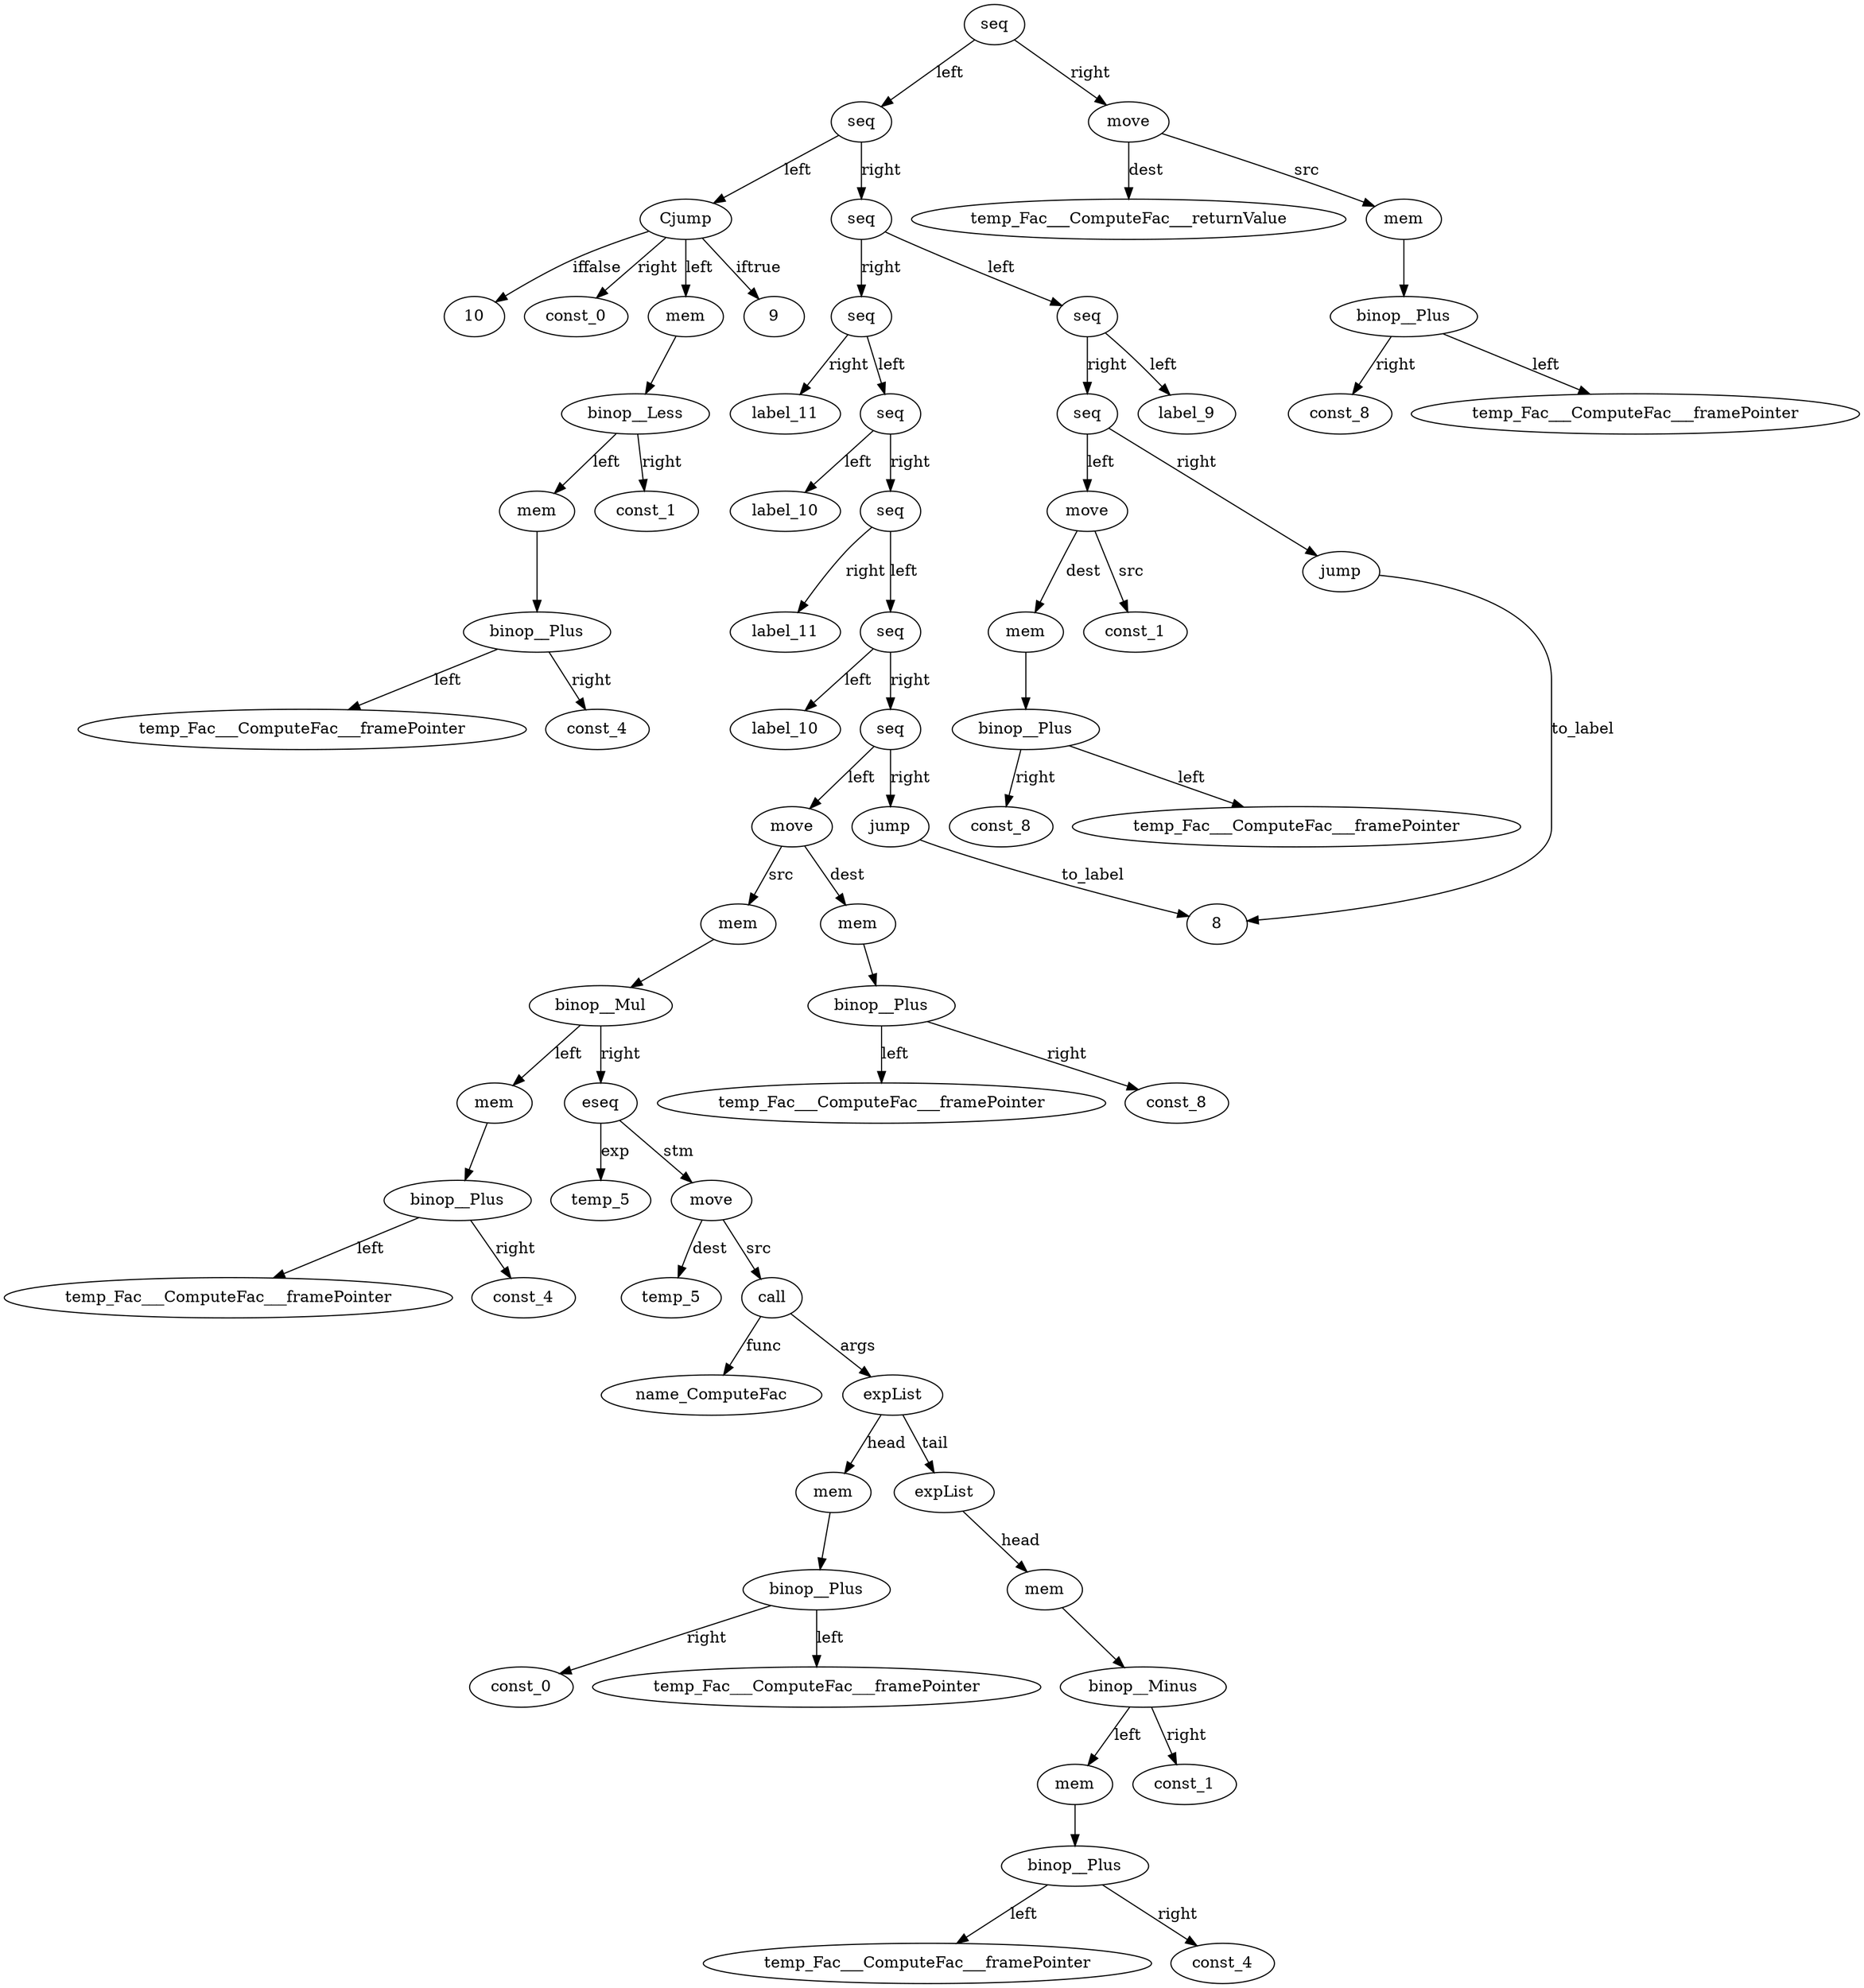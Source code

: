 digraph {
const_0__id_0 [ label="const_0" ]; 
temp_Fac___ComputeFac___framePointer__id_1 [ label="temp_Fac___ComputeFac___framePointer" ]; 
const_4__id_2 [ label="const_4" ]; 
binop__Plus__id_3 [ label="binop__Plus" ]; 
binop__Plus__id_3 -> const_4__id_2 [ label="right"] ; 
binop__Plus__id_3 -> temp_Fac___ComputeFac___framePointer__id_1 [ label="left"] ; 
mem__id_4 [ label="mem" ]; 
mem__id_4 -> binop__Plus__id_3 ; 
const_1__id_5 [ label="const_1" ]; 
binop__Less__id_6 [ label="binop__Less" ]; 
binop__Less__id_6 -> const_1__id_5 [ label="right"] ; 
binop__Less__id_6 -> mem__id_4 [ label="left"] ; 
mem__id_7 [ label="mem" ]; 
mem__id_7 -> binop__Less__id_6 ; 
Cjump__id_8 [ label="Cjump" ]; 
Cjump__id_8 -> const_0__id_0 [ label="right"] ; 
Cjump__id_8 -> mem__id_7 [ label="left"] ; 
Cjump__id_8 -> 9 [ label="iftrue"] ; 
Cjump__id_8 -> 10 [ label="iffalse"] ; 
label_9__id_9 [ label="label_9" ]; 
temp_Fac___ComputeFac___framePointer__id_10 [ label="temp_Fac___ComputeFac___framePointer" ]; 
const_8__id_11 [ label="const_8" ]; 
binop__Plus__id_12 [ label="binop__Plus" ]; 
binop__Plus__id_12 -> const_8__id_11 [ label="right"] ; 
binop__Plus__id_12 -> temp_Fac___ComputeFac___framePointer__id_10 [ label="left"] ; 
mem__id_13 [ label="mem" ]; 
mem__id_13 -> binop__Plus__id_12 ; 
const_1__id_14 [ label="const_1" ]; 
move__id_15 [ label="move" ]; 
move__id_15 -> mem__id_13 [ label="dest"] ; 
move__id_15 -> const_1__id_14 [ label="src"] ; 
jump__id_16 [ label="jump" ]; 
jump__id_16 -> 8 [ label="to_label"] ; 
seq__id_17 [ label="seq" ]; 
seq__id_17 -> move__id_15 [ label="left"] ; 
seq__id_17 -> jump__id_16 [ label="right"] ; 
seq__id_18 [ label="seq" ]; 
seq__id_18 -> label_9__id_9 [ label="left"] ; 
seq__id_18 -> seq__id_17 [ label="right"] ; 
label_10__id_19 [ label="label_10" ]; 
label_10__id_20 [ label="label_10" ]; 
temp_Fac___ComputeFac___framePointer__id_21 [ label="temp_Fac___ComputeFac___framePointer" ]; 
const_8__id_22 [ label="const_8" ]; 
binop__Plus__id_23 [ label="binop__Plus" ]; 
binop__Plus__id_23 -> const_8__id_22 [ label="right"] ; 
binop__Plus__id_23 -> temp_Fac___ComputeFac___framePointer__id_21 [ label="left"] ; 
mem__id_24 [ label="mem" ]; 
mem__id_24 -> binop__Plus__id_23 ; 
temp_Fac___ComputeFac___framePointer__id_25 [ label="temp_Fac___ComputeFac___framePointer" ]; 
const_4__id_26 [ label="const_4" ]; 
binop__Plus__id_27 [ label="binop__Plus" ]; 
binop__Plus__id_27 -> const_4__id_26 [ label="right"] ; 
binop__Plus__id_27 -> temp_Fac___ComputeFac___framePointer__id_25 [ label="left"] ; 
mem__id_28 [ label="mem" ]; 
mem__id_28 -> binop__Plus__id_27 ; 
temp_5__id_29 [ label="temp_5" ]; 
name_ComputeFac__id_30 [ label="name_ComputeFac" ]; 
temp_Fac___ComputeFac___framePointer__id_31 [ label="temp_Fac___ComputeFac___framePointer" ]; 
const_0__id_32 [ label="const_0" ]; 
binop__Plus__id_33 [ label="binop__Plus" ]; 
binop__Plus__id_33 -> const_0__id_32 [ label="right"] ; 
binop__Plus__id_33 -> temp_Fac___ComputeFac___framePointer__id_31 [ label="left"] ; 
mem__id_34 [ label="mem" ]; 
mem__id_34 -> binop__Plus__id_33 ; 
temp_Fac___ComputeFac___framePointer__id_35 [ label="temp_Fac___ComputeFac___framePointer" ]; 
const_4__id_36 [ label="const_4" ]; 
binop__Plus__id_37 [ label="binop__Plus" ]; 
binop__Plus__id_37 -> const_4__id_36 [ label="right"] ; 
binop__Plus__id_37 -> temp_Fac___ComputeFac___framePointer__id_35 [ label="left"] ; 
mem__id_38 [ label="mem" ]; 
mem__id_38 -> binop__Plus__id_37 ; 
const_1__id_39 [ label="const_1" ]; 
binop__Minus__id_40 [ label="binop__Minus" ]; 
binop__Minus__id_40 -> const_1__id_39 [ label="right"] ; 
binop__Minus__id_40 -> mem__id_38 [ label="left"] ; 
mem__id_41 [ label="mem" ]; 
mem__id_41 -> binop__Minus__id_40 ; 
expList__id_42 [ label="expList" ]; 
expList__id_42 -> mem__id_41 [ label="head"] ; 
expList__id_43 [ label="expList" ]; 
expList__id_43 -> mem__id_34 [ label="head"] ; 
expList__id_43 -> expList__id_42 [ label="tail"] ; 
call__id_44 [ label="call" ]; 
call__id_44 -> name_ComputeFac__id_30 [ label="func"] ; 
call__id_44 -> expList__id_43 [ label="args"] ; 
move__id_45 [ label="move" ]; 
move__id_45 -> temp_5__id_29 [ label="dest"] ; 
move__id_45 -> call__id_44 [ label="src"] ; 
temp_5__id_46 [ label="temp_5" ]; 
eseq__id_47 [ label="eseq" ]; 
eseq__id_47 -> temp_5__id_46 [ label="exp"] ; 
eseq__id_47 -> move__id_45 [ label="stm"] ; 
binop__Mul__id_48 [ label="binop__Mul" ]; 
binop__Mul__id_48 -> eseq__id_47 [ label="right"] ; 
binop__Mul__id_48 -> mem__id_28 [ label="left"] ; 
mem__id_49 [ label="mem" ]; 
mem__id_49 -> binop__Mul__id_48 ; 
move__id_50 [ label="move" ]; 
move__id_50 -> mem__id_24 [ label="dest"] ; 
move__id_50 -> mem__id_49 [ label="src"] ; 
jump__id_51 [ label="jump" ]; 
jump__id_51 -> 8 [ label="to_label"] ; 
seq__id_52 [ label="seq" ]; 
seq__id_52 -> move__id_50 [ label="left"] ; 
seq__id_52 -> jump__id_51 [ label="right"] ; 
seq__id_53 [ label="seq" ]; 
seq__id_53 -> label_10__id_20 [ label="left"] ; 
seq__id_53 -> seq__id_52 [ label="right"] ; 
label_11__id_54 [ label="label_11" ]; 
seq__id_55 [ label="seq" ]; 
seq__id_55 -> seq__id_53 [ label="left"] ; 
seq__id_55 -> label_11__id_54 [ label="right"] ; 
seq__id_56 [ label="seq" ]; 
seq__id_56 -> label_10__id_19 [ label="left"] ; 
seq__id_56 -> seq__id_55 [ label="right"] ; 
label_11__id_57 [ label="label_11" ]; 
seq__id_58 [ label="seq" ]; 
seq__id_58 -> seq__id_56 [ label="left"] ; 
seq__id_58 -> label_11__id_57 [ label="right"] ; 
seq__id_59 [ label="seq" ]; 
seq__id_59 -> seq__id_18 [ label="left"] ; 
seq__id_59 -> seq__id_58 [ label="right"] ; 
seq__id_60 [ label="seq" ]; 
seq__id_60 -> Cjump__id_8 [ label="left"] ; 
seq__id_60 -> seq__id_59 [ label="right"] ; 
temp_Fac___ComputeFac___returnValue__id_61 [ label="temp_Fac___ComputeFac___returnValue" ]; 
temp_Fac___ComputeFac___framePointer__id_62 [ label="temp_Fac___ComputeFac___framePointer" ]; 
const_8__id_63 [ label="const_8" ]; 
binop__Plus__id_64 [ label="binop__Plus" ]; 
binop__Plus__id_64 -> const_8__id_63 [ label="right"] ; 
binop__Plus__id_64 -> temp_Fac___ComputeFac___framePointer__id_62 [ label="left"] ; 
mem__id_65 [ label="mem" ]; 
mem__id_65 -> binop__Plus__id_64 ; 
move__id_66 [ label="move" ]; 
move__id_66 -> temp_Fac___ComputeFac___returnValue__id_61 [ label="dest"] ; 
move__id_66 -> mem__id_65 [ label="src"] ; 
seq__id_67 [ label="seq" ]; 
seq__id_67 -> seq__id_60 [ label="left"] ; 
seq__id_67 -> move__id_66 [ label="right"] ; 

}